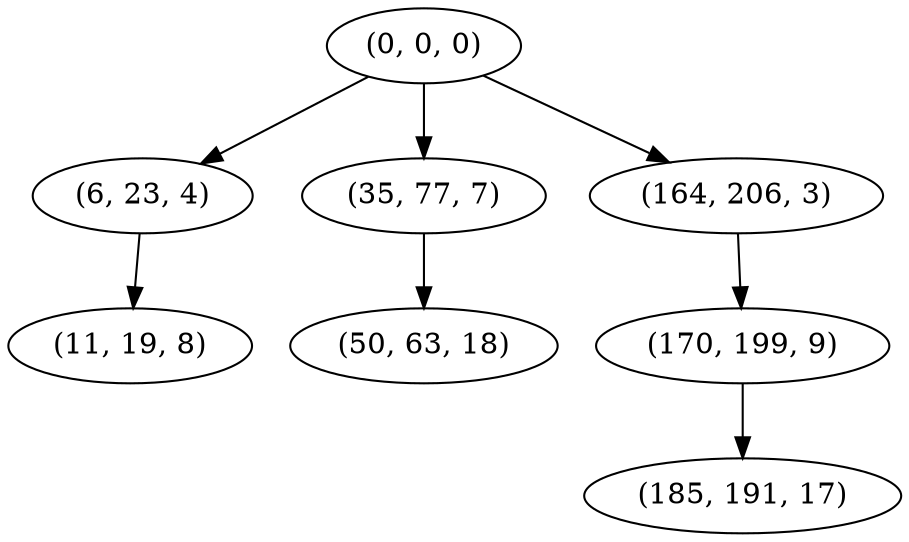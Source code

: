 digraph tree {
    "(0, 0, 0)";
    "(6, 23, 4)";
    "(11, 19, 8)";
    "(35, 77, 7)";
    "(50, 63, 18)";
    "(164, 206, 3)";
    "(170, 199, 9)";
    "(185, 191, 17)";
    "(0, 0, 0)" -> "(6, 23, 4)";
    "(0, 0, 0)" -> "(35, 77, 7)";
    "(0, 0, 0)" -> "(164, 206, 3)";
    "(6, 23, 4)" -> "(11, 19, 8)";
    "(35, 77, 7)" -> "(50, 63, 18)";
    "(164, 206, 3)" -> "(170, 199, 9)";
    "(170, 199, 9)" -> "(185, 191, 17)";
}
